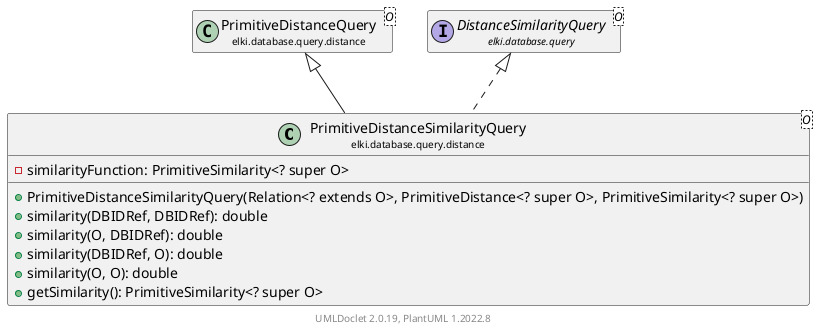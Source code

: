 @startuml
    remove .*\.(Instance|Par|Parameterizer|Factory)$
    set namespaceSeparator none
    hide empty fields
    hide empty methods

    class "<size:14>PrimitiveDistanceSimilarityQuery\n<size:10>elki.database.query.distance" as elki.database.query.distance.PrimitiveDistanceSimilarityQuery<O> [[PrimitiveDistanceSimilarityQuery.html]] {
        -similarityFunction: PrimitiveSimilarity<? super O>
        +PrimitiveDistanceSimilarityQuery(Relation<? extends O>, PrimitiveDistance<? super O>, PrimitiveSimilarity<? super O>)
        +similarity(DBIDRef, DBIDRef): double
        +similarity(O, DBIDRef): double
        +similarity(DBIDRef, O): double
        +similarity(O, O): double
        +getSimilarity(): PrimitiveSimilarity<? super O>
    }

    class "<size:14>PrimitiveDistanceQuery\n<size:10>elki.database.query.distance" as elki.database.query.distance.PrimitiveDistanceQuery<O> [[PrimitiveDistanceQuery.html]]
    interface "<size:14>DistanceSimilarityQuery\n<size:10>elki.database.query" as elki.database.query.DistanceSimilarityQuery<O> [[../DistanceSimilarityQuery.html]]

    elki.database.query.distance.PrimitiveDistanceQuery <|-- elki.database.query.distance.PrimitiveDistanceSimilarityQuery
    elki.database.query.DistanceSimilarityQuery <|.. elki.database.query.distance.PrimitiveDistanceSimilarityQuery

    center footer UMLDoclet 2.0.19, PlantUML 1.2022.8
@enduml
